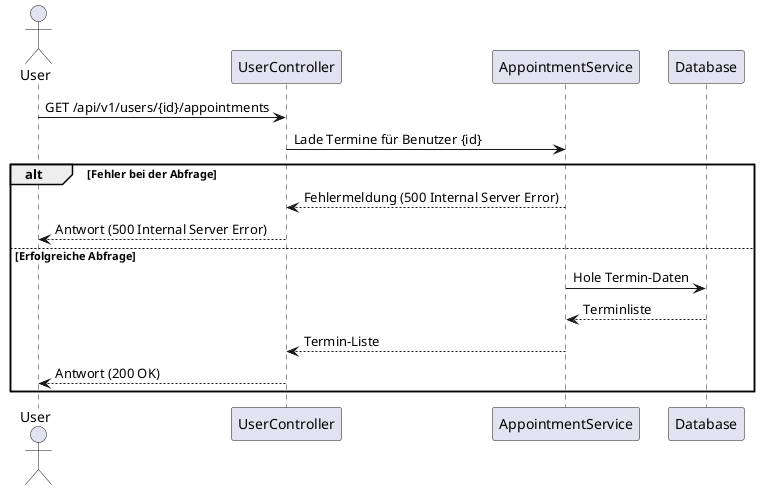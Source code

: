 @startuml
skinparam Shadowing false
skinparam maxMessageSize 300

actor User
participant UserController
participant AppointmentService
participant Database

User -> UserController: GET /api/v1/users/{id}/appointments
UserController -> AppointmentService: Lade Termine für Benutzer {id}
alt Fehler bei der Abfrage
    AppointmentService --> UserController: Fehlermeldung (500 Internal Server Error)
    UserController --> User: Antwort (500 Internal Server Error)
else Erfolgreiche Abfrage
    AppointmentService -> Database: Hole Termin-Daten
    Database --> AppointmentService: Terminliste
    AppointmentService --> UserController: Termin-Liste
    UserController --> User: Antwort (200 OK)
end
@enduml